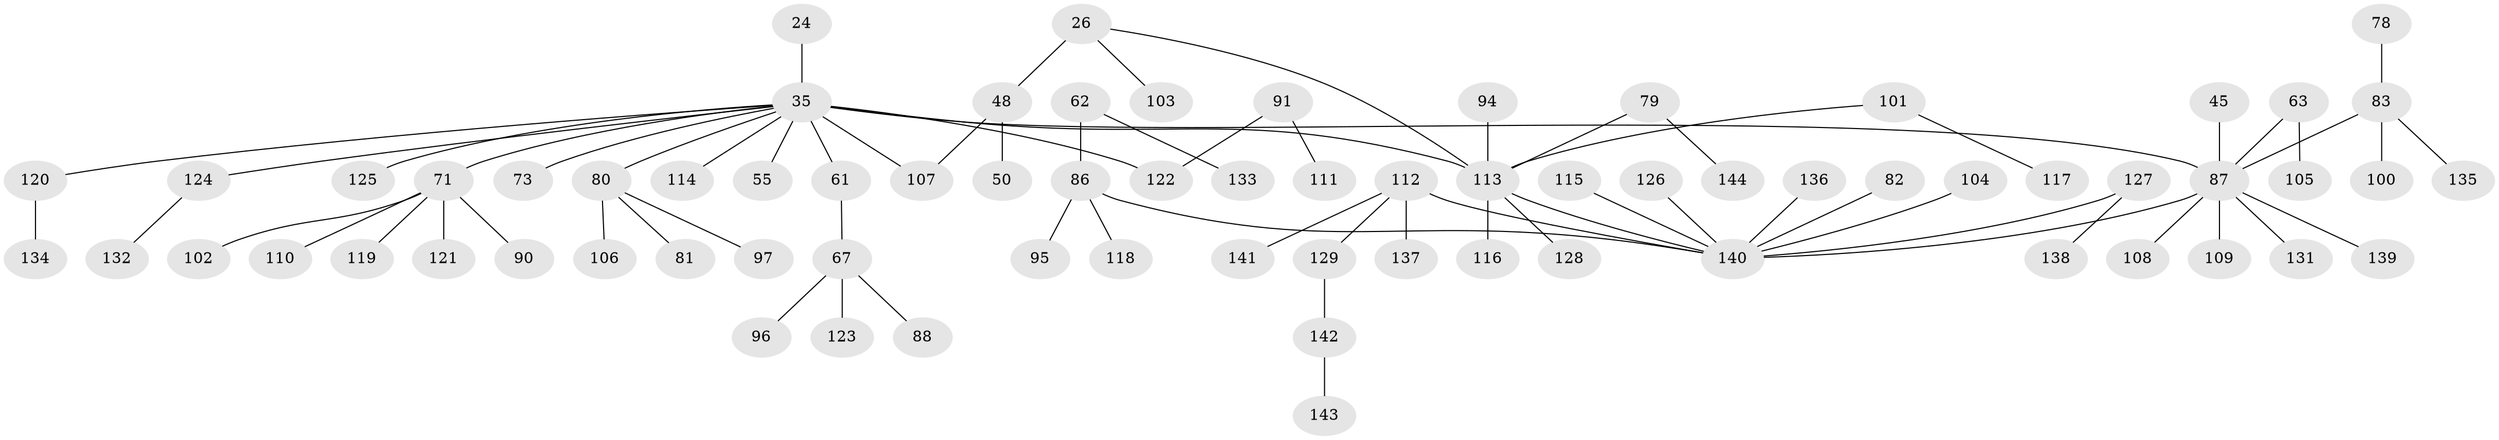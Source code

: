 // original degree distribution, {4: 0.08333333333333333, 8: 0.006944444444444444, 6: 0.013888888888888888, 3: 0.1736111111111111, 2: 0.2708333333333333, 5: 0.020833333333333332, 1: 0.4305555555555556}
// Generated by graph-tools (version 1.1) at 2025/42/03/09/25 04:42:31]
// undirected, 72 vertices, 73 edges
graph export_dot {
graph [start="1"]
  node [color=gray90,style=filled];
  24;
  26;
  35 [super="+7+6"];
  45;
  48 [super="+32"];
  50;
  55 [super="+39"];
  61 [super="+36"];
  62;
  63;
  67;
  71 [super="+43+44"];
  73;
  78;
  79;
  80 [super="+11"];
  81;
  82;
  83 [super="+77"];
  86 [super="+58"];
  87 [super="+47+70"];
  88;
  90;
  91;
  94;
  95;
  96;
  97;
  100;
  101;
  102;
  103;
  104;
  105;
  106;
  107 [super="+29"];
  108;
  109;
  110;
  111;
  112 [super="+92"];
  113 [super="+10+8+18+49+37+20+99"];
  114;
  115;
  116;
  117;
  118;
  119;
  120 [super="+93"];
  121;
  122 [super="+85"];
  123;
  124 [super="+98"];
  125 [super="+59"];
  126;
  127;
  128;
  129;
  131;
  132;
  133;
  134;
  135;
  136;
  137;
  138;
  139;
  140 [super="+74+41+40+130+54"];
  141;
  142;
  143;
  144;
  24 -- 35;
  26 -- 103;
  26 -- 48 [weight=2];
  26 -- 113;
  35 -- 114;
  35 -- 73;
  35 -- 122 [weight=2];
  35 -- 113 [weight=2];
  35 -- 71;
  35 -- 80;
  35 -- 107;
  35 -- 124;
  35 -- 120;
  35 -- 61;
  35 -- 55;
  35 -- 87 [weight=2];
  35 -- 125;
  45 -- 87;
  48 -- 107;
  48 -- 50;
  61 -- 67;
  62 -- 133;
  62 -- 86;
  63 -- 105;
  63 -- 87;
  67 -- 88;
  67 -- 96;
  67 -- 123;
  71 -- 102;
  71 -- 110;
  71 -- 119;
  71 -- 121;
  71 -- 90;
  78 -- 83;
  79 -- 144;
  79 -- 113;
  80 -- 106;
  80 -- 81;
  80 -- 97;
  82 -- 140;
  83 -- 100;
  83 -- 87;
  83 -- 135;
  86 -- 95;
  86 -- 118;
  86 -- 140;
  87 -- 131;
  87 -- 139;
  87 -- 140;
  87 -- 108;
  87 -- 109;
  91 -- 111;
  91 -- 122;
  94 -- 113;
  101 -- 117;
  101 -- 113;
  104 -- 140;
  112 -- 129;
  112 -- 137;
  112 -- 140;
  112 -- 141;
  113 -- 128;
  113 -- 140;
  113 -- 116;
  115 -- 140;
  120 -- 134;
  124 -- 132;
  126 -- 140;
  127 -- 138;
  127 -- 140;
  129 -- 142;
  136 -- 140;
  142 -- 143;
}
